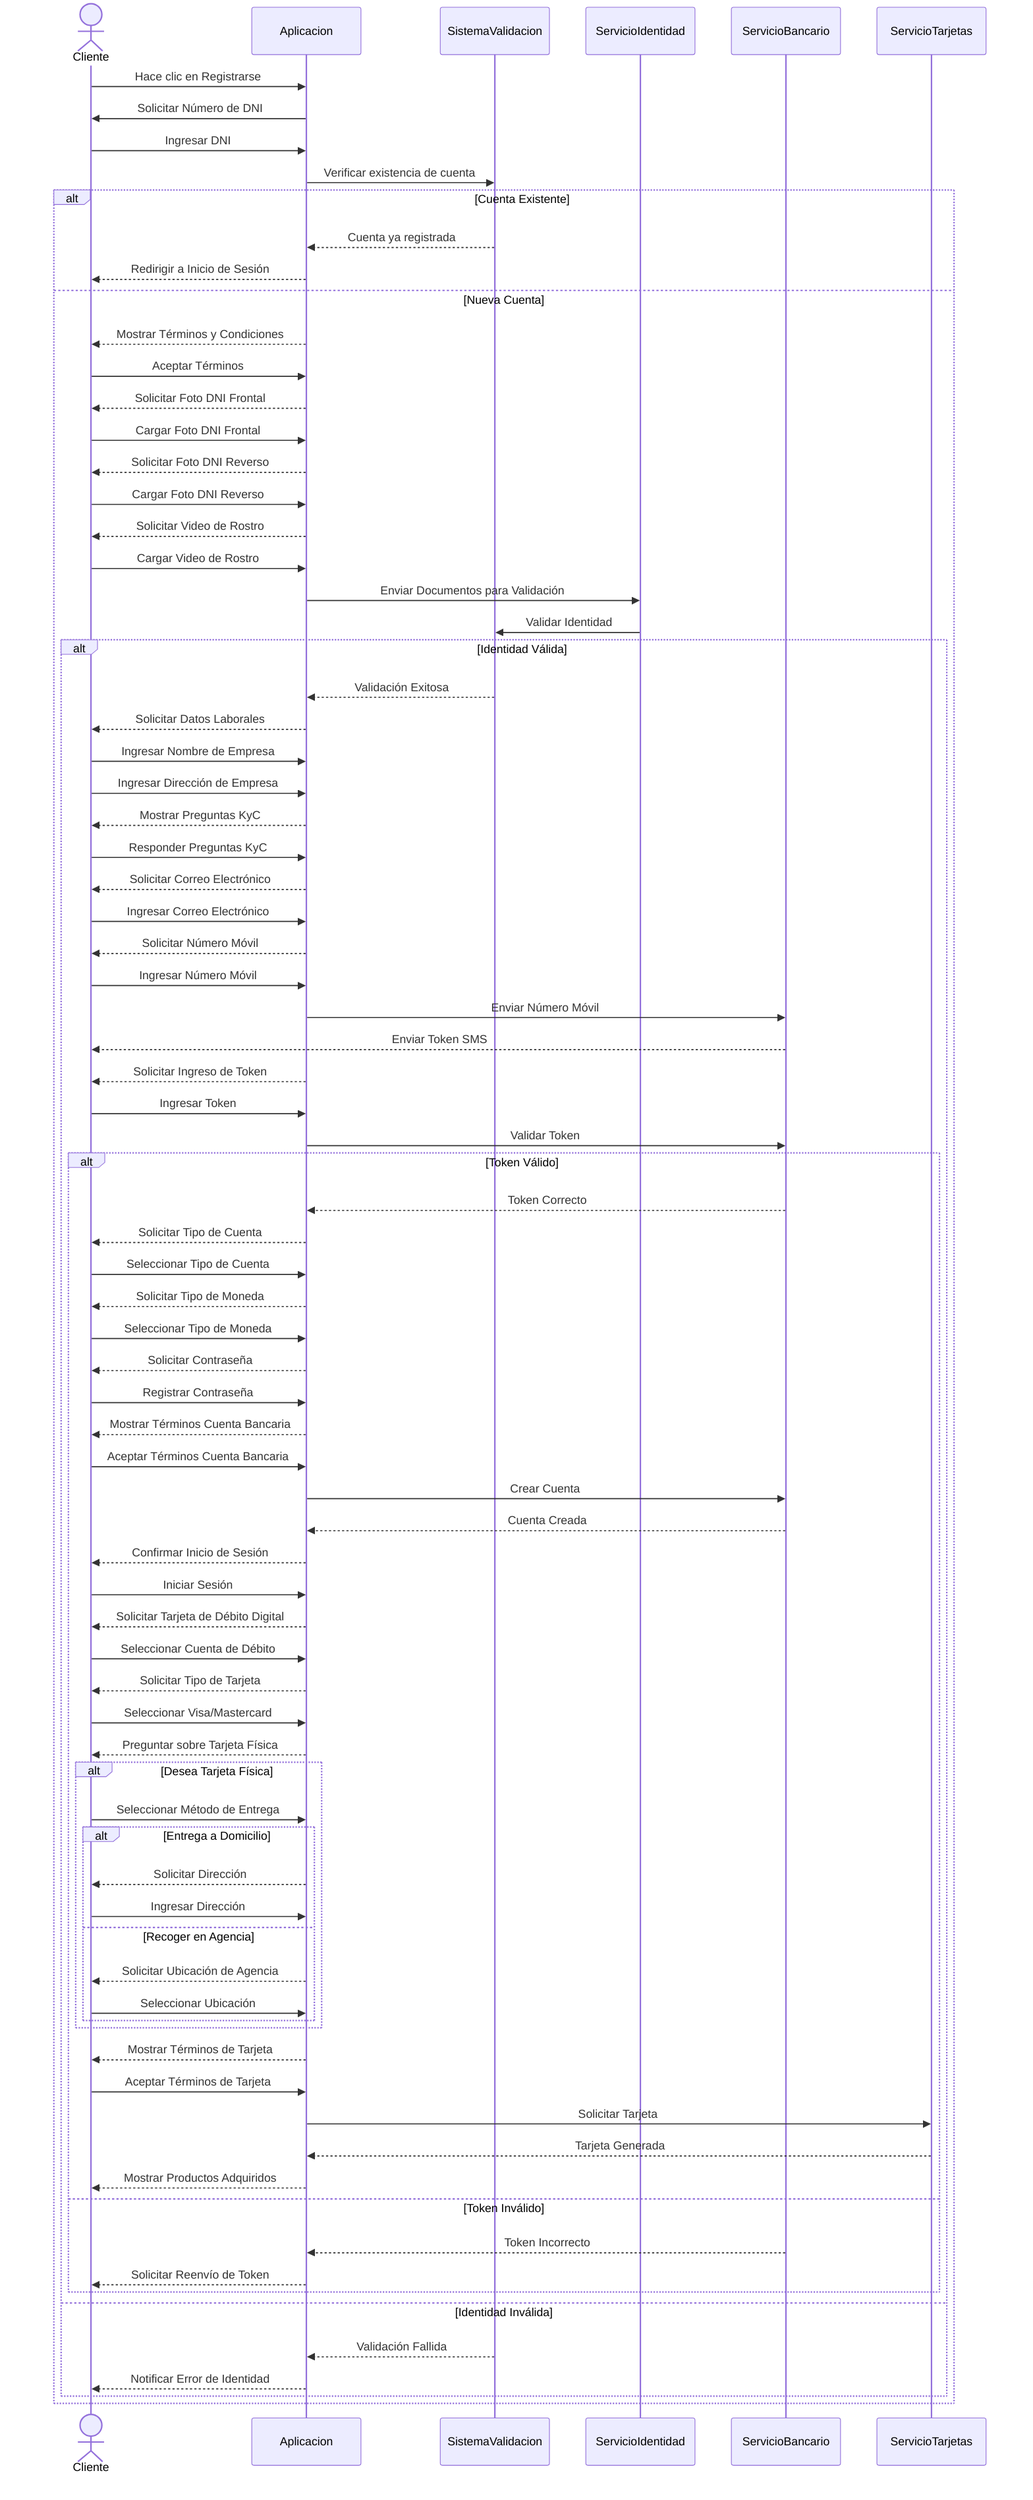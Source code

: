 sequenceDiagram
    actor Cliente
    participant Aplicacion
    participant SistemaValidacion
    participant ServicioIdentidad
    participant ServicioBancario
    participant ServicioTarjetas

    Cliente->>Aplicacion: Hace clic en Registrarse
    Aplicacion->>Cliente: Solicitar Número de DNI
    Cliente->>Aplicacion: Ingresar DNI
    Aplicacion->>SistemaValidacion: Verificar existencia de cuenta
    
    alt Cuenta Existente
        SistemaValidacion-->>Aplicacion: Cuenta ya registrada
        Aplicacion-->>Cliente: Redirigir a Inicio de Sesión
    else Nueva Cuenta
        Aplicacion-->>Cliente: Mostrar Términos y Condiciones
        Cliente->>Aplicacion: Aceptar Términos
        
        Aplicacion-->>Cliente: Solicitar Foto DNI Frontal
        Cliente->>Aplicacion: Cargar Foto DNI Frontal
        Aplicacion-->>Cliente: Solicitar Foto DNI Reverso
        Cliente->>Aplicacion: Cargar Foto DNI Reverso
        Aplicacion-->>Cliente: Solicitar Video de Rostro
        Cliente->>Aplicacion: Cargar Video de Rostro
        
        Aplicacion->>ServicioIdentidad: Enviar Documentos para Validación
        ServicioIdentidad->>SistemaValidacion: Validar Identidad
        
        alt Identidad Válida
            SistemaValidacion-->>Aplicacion: Validación Exitosa
            Aplicacion-->>Cliente: Solicitar Datos Laborales
            Cliente->>Aplicacion: Ingresar Nombre de Empresa
            Cliente->>Aplicacion: Ingresar Dirección de Empresa
            
            Aplicacion-->>Cliente: Mostrar Preguntas KyC
            Cliente->>Aplicacion: Responder Preguntas KyC
            
            Aplicacion-->>Cliente: Solicitar Correo Electrónico
            Cliente->>Aplicacion: Ingresar Correo Electrónico
            Aplicacion-->>Cliente: Solicitar Número Móvil
            Cliente->>Aplicacion: Ingresar Número Móvil
            
            Aplicacion->>ServicioBancario: Enviar Número Móvil
            ServicioBancario-->>Cliente: Enviar Token SMS
            
            Aplicacion-->>Cliente: Solicitar Ingreso de Token
            Cliente->>Aplicacion: Ingresar Token
            Aplicacion->>ServicioBancario: Validar Token
            
            alt Token Válido
                ServicioBancario-->>Aplicacion: Token Correcto
                Aplicacion-->>Cliente: Solicitar Tipo de Cuenta
                Cliente->>Aplicacion: Seleccionar Tipo de Cuenta
                Aplicacion-->>Cliente: Solicitar Tipo de Moneda
                Cliente->>Aplicacion: Seleccionar Tipo de Moneda
                
                Aplicacion-->>Cliente: Solicitar Contraseña
                Cliente->>Aplicacion: Registrar Contraseña
                Aplicacion-->>Cliente: Mostrar Términos Cuenta Bancaria
                Cliente->>Aplicacion: Aceptar Términos Cuenta Bancaria
                
                Aplicacion->>ServicioBancario: Crear Cuenta
                ServicioBancario-->>Aplicacion: Cuenta Creada
                
                Aplicacion-->>Cliente: Confirmar Inicio de Sesión
                Cliente->>Aplicacion: Iniciar Sesión
                
                Aplicacion-->>Cliente: Solicitar Tarjeta de Débito Digital
                Cliente->>Aplicacion: Seleccionar Cuenta de Débito
                Aplicacion-->>Cliente: Solicitar Tipo de Tarjeta
                Cliente->>Aplicacion: Seleccionar Visa/Mastercard
                
                Aplicacion-->>Cliente: Preguntar sobre Tarjeta Física
                
                alt Desea Tarjeta Física
                    Cliente->>Aplicacion: Seleccionar Método de Entrega
                    
                    alt Entrega a Domicilio
                        Aplicacion-->>Cliente: Solicitar Dirección
                        Cliente->>Aplicacion: Ingresar Dirección
                    else Recoger en Agencia
                        Aplicacion-->>Cliente: Solicitar Ubicación de Agencia
                        Cliente->>Aplicacion: Seleccionar Ubicación
                    end
                end
                
                Aplicacion-->>Cliente: Mostrar Términos de Tarjeta
                Cliente->>Aplicacion: Aceptar Términos de Tarjeta
                
                Aplicacion->>ServicioTarjetas: Solicitar Tarjeta
                ServicioTarjetas-->>Aplicacion: Tarjeta Generada
                
                Aplicacion-->>Cliente: Mostrar Productos Adquiridos
            else Token Inválido
                ServicioBancario-->>Aplicacion: Token Incorrecto
                Aplicacion-->>Cliente: Solicitar Reenvío de Token
            end
        else Identidad Inválida
            SistemaValidacion-->>Aplicacion: Validación Fallida
            Aplicacion-->>Cliente: Notificar Error de Identidad
        end
    end